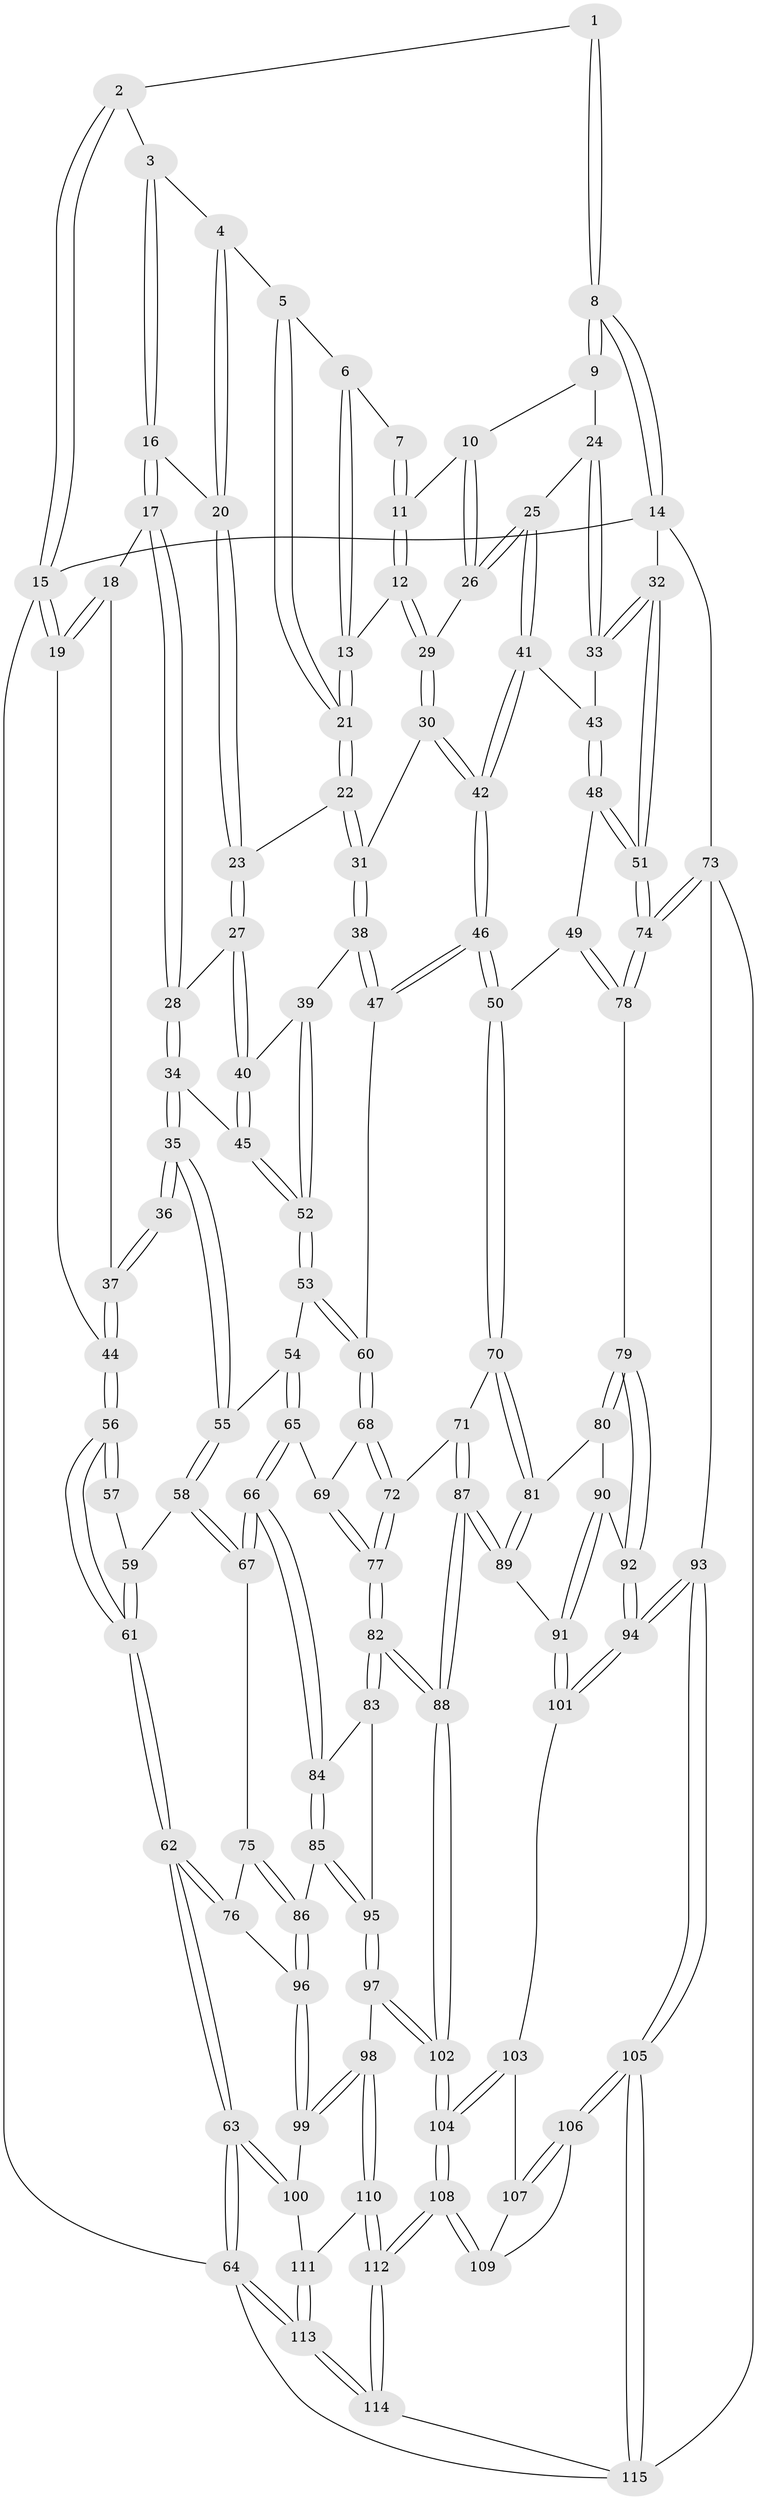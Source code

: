 // coarse degree distribution, {3: 0.0945945945945946, 4: 0.5, 7: 0.013513513513513514, 5: 0.2972972972972973, 6: 0.0945945945945946}
// Generated by graph-tools (version 1.1) at 2025/52/02/27/25 19:52:36]
// undirected, 115 vertices, 284 edges
graph export_dot {
graph [start="1"]
  node [color=gray90,style=filled];
  1 [pos="+0.6585989059996539+0"];
  2 [pos="+0.3448338082220387+0"];
  3 [pos="+0.34536933229031885+0"];
  4 [pos="+0.5474264742264645+0.049671108111881426"];
  5 [pos="+0.5562850315988881+0.05862833830633719"];
  6 [pos="+0.636633132676538+0"];
  7 [pos="+0.6413108234337128+0"];
  8 [pos="+1+0"];
  9 [pos="+0.8843117463354848+0"];
  10 [pos="+0.7955397092008072+0.05184520800998294"];
  11 [pos="+0.7378439673455944+0.09206663056534102"];
  12 [pos="+0.7290078717525618+0.10048314648519534"];
  13 [pos="+0.6510439196488076+0.09394914444052717"];
  14 [pos="+1+0"];
  15 [pos="+0+0"];
  16 [pos="+0.3258482923489838+0"];
  17 [pos="+0.2630954864113481+0.08819473830504841"];
  18 [pos="+0.17285931083146117+0.11206224154399673"];
  19 [pos="+0+0"];
  20 [pos="+0.43114855732877655+0.1011718390889531"];
  21 [pos="+0.5814978051461518+0.1204831378805978"];
  22 [pos="+0.5626153562870235+0.15653563932562956"];
  23 [pos="+0.4352862245595315+0.10772463537173142"];
  24 [pos="+0.8686867085439995+0.15265766656092608"];
  25 [pos="+0.8168484363966878+0.21417665568535477"];
  26 [pos="+0.8146143986760037+0.21258398255166588"];
  27 [pos="+0.411339576854269+0.21073397335375388"];
  28 [pos="+0.28034746042885184+0.1579999407820745"];
  29 [pos="+0.7324164137791239+0.16797023149471235"];
  30 [pos="+0.6860505709458968+0.2381716307978531"];
  31 [pos="+0.5639288957538292+0.2042239988396394"];
  32 [pos="+1+0.27673917519530306"];
  33 [pos="+0.9437564303576789+0.2414952547246613"];
  34 [pos="+0.2551274670114701+0.2846366735096294"];
  35 [pos="+0.18874997799701304+0.30475212411008157"];
  36 [pos="+0.15756633525475552+0.29928334063410034"];
  37 [pos="+0.11020634527707796+0.19681923996350095"];
  38 [pos="+0.5013305187285286+0.292474466181945"];
  39 [pos="+0.4842774739747926+0.28326410045179906"];
  40 [pos="+0.43517492291562293+0.2542012673557724"];
  41 [pos="+0.8284153219144635+0.26685999439289076"];
  42 [pos="+0.7062708419129342+0.2850461045340347"];
  43 [pos="+0.8336981004150366+0.27141123988484867"];
  44 [pos="+0+0.13339737723694625"];
  45 [pos="+0.2794959049413139+0.30063873030975385"];
  46 [pos="+0.6760458646755547+0.4233018479832155"];
  47 [pos="+0.5136084297064976+0.3720390333813499"];
  48 [pos="+0.8485287837020175+0.41112629903047176"];
  49 [pos="+0.7297086824396125+0.46451414646466443"];
  50 [pos="+0.7097975271584613+0.46241454269224475"];
  51 [pos="+1+0.45536880208603336"];
  52 [pos="+0.3067645148313351+0.34886178086488523"];
  53 [pos="+0.33874871614211166+0.4142367776038274"];
  54 [pos="+0.2830967995089541+0.46900232237999706"];
  55 [pos="+0.19937100422766593+0.40411482738356364"];
  56 [pos="+0+0.37364202930250934"];
  57 [pos="+0.15285457265267316+0.3021819676173671"];
  58 [pos="+0.10709808000308363+0.4929142579609313"];
  59 [pos="+0.08465052969011105+0.48277783310858574"];
  60 [pos="+0.458964701615885+0.42719974668742694"];
  61 [pos="+0+0.4585134719549336"];
  62 [pos="+0+0.5779599341005307"];
  63 [pos="+0+0.842045119790671"];
  64 [pos="+0+1"];
  65 [pos="+0.2568270920915348+0.5435650777462342"];
  66 [pos="+0.22530826642082108+0.573989388273033"];
  67 [pos="+0.1412674278944989+0.5260311299256478"];
  68 [pos="+0.4595485643768631+0.5091763801102639"];
  69 [pos="+0.3229678856223592+0.5521737743422748"];
  70 [pos="+0.663110334504267+0.5419150178946721"];
  71 [pos="+0.5815502445242532+0.5792141440078746"];
  72 [pos="+0.4629610234942225+0.5193217559030318"];
  73 [pos="+1+0.7314979381481594"];
  74 [pos="+1+0.6084181449955586"];
  75 [pos="+0.07356561939655701+0.6198424931099137"];
  76 [pos="+0+0.636848595164663"];
  77 [pos="+0.4282563314679535+0.6424738315349774"];
  78 [pos="+0.8164619160395966+0.5849363717604688"];
  79 [pos="+0.7955618887251474+0.652345309675043"];
  80 [pos="+0.6799231245228944+0.6078230026404108"];
  81 [pos="+0.6779246605808734+0.6056728730658504"];
  82 [pos="+0.42798626261053185+0.7053698251999156"];
  83 [pos="+0.3658189130254582+0.6752607982165402"];
  84 [pos="+0.225925050951436+0.5892335097184"];
  85 [pos="+0.1867474516077884+0.6852324250246781"];
  86 [pos="+0.1684156699185184+0.6879767109204735"];
  87 [pos="+0.5230097712095948+0.75089549203192"];
  88 [pos="+0.46426831241015437+0.7827568592869043"];
  89 [pos="+0.6100546886092232+0.7438646626847576"];
  90 [pos="+0.7123414596625025+0.6686326416496475"];
  91 [pos="+0.6122963931877189+0.744447302707351"];
  92 [pos="+0.7931277811199686+0.7195527632940601"];
  93 [pos="+0.8832676116327313+0.824668827328176"];
  94 [pos="+0.8124357224060301+0.7858804144243595"];
  95 [pos="+0.20793083274626556+0.7250066073061194"];
  96 [pos="+0.08257185011214348+0.7245100180718118"];
  97 [pos="+0.21569823233595795+0.7428906469335077"];
  98 [pos="+0.16691571536900612+0.8679907241033973"];
  99 [pos="+0.0799150014275551+0.7342003870195936"];
  100 [pos="+0.01904823356316906+0.8295889572959125"];
  101 [pos="+0.7306724766203601+0.7952010477238955"];
  102 [pos="+0.4469639174287186+0.8257269098309619"];
  103 [pos="+0.7076212105951496+0.8296813697856228"];
  104 [pos="+0.444400517431218+0.8864868761310906"];
  105 [pos="+0.7988519891502327+1"];
  106 [pos="+0.7173113562230587+0.9706485570413904"];
  107 [pos="+0.6908119284033132+0.8575585558675202"];
  108 [pos="+0.44255646651168895+0.9179085393798727"];
  109 [pos="+0.608743449646423+0.9115286556123569"];
  110 [pos="+0.16629964593265836+0.8716020983979469"];
  111 [pos="+0.11536365800760702+0.8946190110244506"];
  112 [pos="+0.41027333845349045+1"];
  113 [pos="+0+1"];
  114 [pos="+0.4097419338081561+1"];
  115 [pos="+0.7906225593899477+1"];
  1 -- 2;
  1 -- 8;
  1 -- 8;
  2 -- 3;
  2 -- 15;
  2 -- 15;
  3 -- 4;
  3 -- 16;
  3 -- 16;
  4 -- 5;
  4 -- 20;
  4 -- 20;
  5 -- 6;
  5 -- 21;
  5 -- 21;
  6 -- 7;
  6 -- 13;
  6 -- 13;
  7 -- 11;
  7 -- 11;
  8 -- 9;
  8 -- 9;
  8 -- 14;
  8 -- 14;
  9 -- 10;
  9 -- 24;
  10 -- 11;
  10 -- 26;
  10 -- 26;
  11 -- 12;
  11 -- 12;
  12 -- 13;
  12 -- 29;
  12 -- 29;
  13 -- 21;
  13 -- 21;
  14 -- 15;
  14 -- 32;
  14 -- 73;
  15 -- 19;
  15 -- 19;
  15 -- 64;
  16 -- 17;
  16 -- 17;
  16 -- 20;
  17 -- 18;
  17 -- 28;
  17 -- 28;
  18 -- 19;
  18 -- 19;
  18 -- 37;
  19 -- 44;
  20 -- 23;
  20 -- 23;
  21 -- 22;
  21 -- 22;
  22 -- 23;
  22 -- 31;
  22 -- 31;
  23 -- 27;
  23 -- 27;
  24 -- 25;
  24 -- 33;
  24 -- 33;
  25 -- 26;
  25 -- 26;
  25 -- 41;
  25 -- 41;
  26 -- 29;
  27 -- 28;
  27 -- 40;
  27 -- 40;
  28 -- 34;
  28 -- 34;
  29 -- 30;
  29 -- 30;
  30 -- 31;
  30 -- 42;
  30 -- 42;
  31 -- 38;
  31 -- 38;
  32 -- 33;
  32 -- 33;
  32 -- 51;
  32 -- 51;
  33 -- 43;
  34 -- 35;
  34 -- 35;
  34 -- 45;
  35 -- 36;
  35 -- 36;
  35 -- 55;
  35 -- 55;
  36 -- 37;
  36 -- 37;
  37 -- 44;
  37 -- 44;
  38 -- 39;
  38 -- 47;
  38 -- 47;
  39 -- 40;
  39 -- 52;
  39 -- 52;
  40 -- 45;
  40 -- 45;
  41 -- 42;
  41 -- 42;
  41 -- 43;
  42 -- 46;
  42 -- 46;
  43 -- 48;
  43 -- 48;
  44 -- 56;
  44 -- 56;
  45 -- 52;
  45 -- 52;
  46 -- 47;
  46 -- 47;
  46 -- 50;
  46 -- 50;
  47 -- 60;
  48 -- 49;
  48 -- 51;
  48 -- 51;
  49 -- 50;
  49 -- 78;
  49 -- 78;
  50 -- 70;
  50 -- 70;
  51 -- 74;
  51 -- 74;
  52 -- 53;
  52 -- 53;
  53 -- 54;
  53 -- 60;
  53 -- 60;
  54 -- 55;
  54 -- 65;
  54 -- 65;
  55 -- 58;
  55 -- 58;
  56 -- 57;
  56 -- 57;
  56 -- 61;
  56 -- 61;
  57 -- 59;
  58 -- 59;
  58 -- 67;
  58 -- 67;
  59 -- 61;
  59 -- 61;
  60 -- 68;
  60 -- 68;
  61 -- 62;
  61 -- 62;
  62 -- 63;
  62 -- 63;
  62 -- 76;
  62 -- 76;
  63 -- 64;
  63 -- 64;
  63 -- 100;
  63 -- 100;
  64 -- 113;
  64 -- 113;
  64 -- 115;
  65 -- 66;
  65 -- 66;
  65 -- 69;
  66 -- 67;
  66 -- 67;
  66 -- 84;
  66 -- 84;
  67 -- 75;
  68 -- 69;
  68 -- 72;
  68 -- 72;
  69 -- 77;
  69 -- 77;
  70 -- 71;
  70 -- 81;
  70 -- 81;
  71 -- 72;
  71 -- 87;
  71 -- 87;
  72 -- 77;
  72 -- 77;
  73 -- 74;
  73 -- 74;
  73 -- 93;
  73 -- 115;
  74 -- 78;
  74 -- 78;
  75 -- 76;
  75 -- 86;
  75 -- 86;
  76 -- 96;
  77 -- 82;
  77 -- 82;
  78 -- 79;
  79 -- 80;
  79 -- 80;
  79 -- 92;
  79 -- 92;
  80 -- 81;
  80 -- 90;
  81 -- 89;
  81 -- 89;
  82 -- 83;
  82 -- 83;
  82 -- 88;
  82 -- 88;
  83 -- 84;
  83 -- 95;
  84 -- 85;
  84 -- 85;
  85 -- 86;
  85 -- 95;
  85 -- 95;
  86 -- 96;
  86 -- 96;
  87 -- 88;
  87 -- 88;
  87 -- 89;
  87 -- 89;
  88 -- 102;
  88 -- 102;
  89 -- 91;
  90 -- 91;
  90 -- 91;
  90 -- 92;
  91 -- 101;
  91 -- 101;
  92 -- 94;
  92 -- 94;
  93 -- 94;
  93 -- 94;
  93 -- 105;
  93 -- 105;
  94 -- 101;
  94 -- 101;
  95 -- 97;
  95 -- 97;
  96 -- 99;
  96 -- 99;
  97 -- 98;
  97 -- 102;
  97 -- 102;
  98 -- 99;
  98 -- 99;
  98 -- 110;
  98 -- 110;
  99 -- 100;
  100 -- 111;
  101 -- 103;
  102 -- 104;
  102 -- 104;
  103 -- 104;
  103 -- 104;
  103 -- 107;
  104 -- 108;
  104 -- 108;
  105 -- 106;
  105 -- 106;
  105 -- 115;
  105 -- 115;
  106 -- 107;
  106 -- 107;
  106 -- 109;
  107 -- 109;
  108 -- 109;
  108 -- 109;
  108 -- 112;
  108 -- 112;
  110 -- 111;
  110 -- 112;
  110 -- 112;
  111 -- 113;
  111 -- 113;
  112 -- 114;
  112 -- 114;
  113 -- 114;
  113 -- 114;
  114 -- 115;
}
